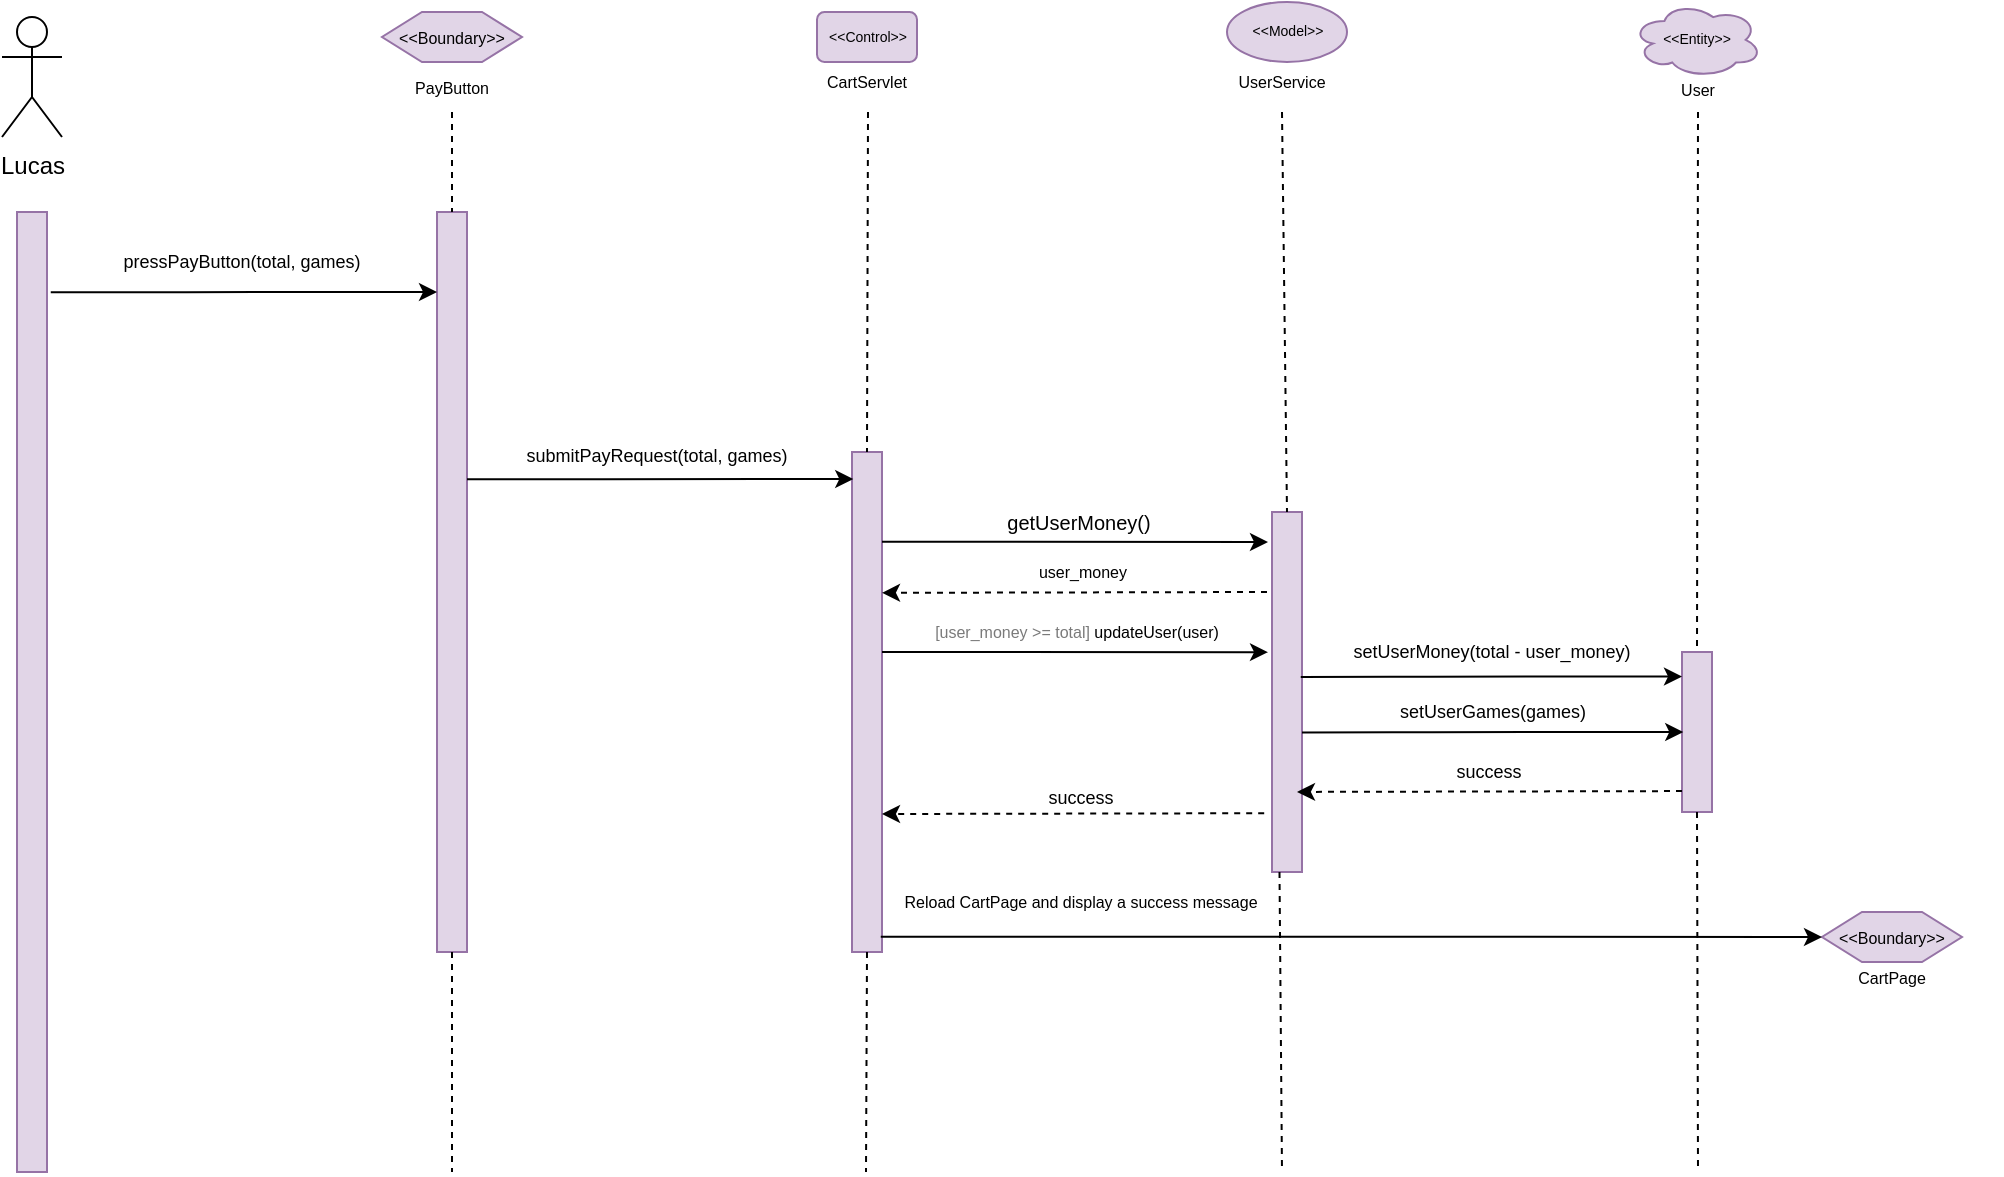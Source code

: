 <mxfile version="15.4.0" type="device"><diagram id="1OvarogxXKm3GbeuXe_s" name="Page-1"><mxGraphModel dx="1178" dy="675" grid="1" gridSize="10" guides="1" tooltips="1" connect="1" arrows="1" fold="1" page="1" pageScale="1" pageWidth="827" pageHeight="1169" math="0" shadow="0"><root><mxCell id="0"/><mxCell id="1" parent="0"/><mxCell id="YSWSATCDvpHB1jUYzoDS-1" value="Lucas" style="shape=umlActor;verticalLabelPosition=bottom;verticalAlign=top;html=1;outlineConnect=0;" parent="1" vertex="1"><mxGeometry x="120" y="142.5" width="30" height="60" as="geometry"/></mxCell><mxCell id="YSWSATCDvpHB1jUYzoDS-2" value="" style="rounded=0;whiteSpace=wrap;html=1;fillColor=#e1d5e7;strokeColor=#9673a6;" parent="1" vertex="1"><mxGeometry x="127.5" y="240" width="15" height="480" as="geometry"/></mxCell><mxCell id="YSWSATCDvpHB1jUYzoDS-3" value="" style="rounded=0;whiteSpace=wrap;html=1;fillColor=#e1d5e7;strokeColor=#9673a6;" parent="1" vertex="1"><mxGeometry x="337.5" y="240" width="15" height="370" as="geometry"/></mxCell><mxCell id="YSWSATCDvpHB1jUYzoDS-4" value="" style="endArrow=none;dashed=1;html=1;rounded=0;fontSize=8;entryX=0.5;entryY=0;entryDx=0;entryDy=0;exitX=0.5;exitY=1;exitDx=0;exitDy=0;" parent="1" target="YSWSATCDvpHB1jUYzoDS-3" edge="1"><mxGeometry width="50" height="50" relative="1" as="geometry"><mxPoint x="345" y="190" as="sourcePoint"/><mxPoint x="367.5" y="250" as="targetPoint"/></mxGeometry></mxCell><mxCell id="YSWSATCDvpHB1jUYzoDS-5" value="&amp;lt;&amp;lt;Boundary&amp;gt;&amp;gt;" style="shape=hexagon;perimeter=hexagonPerimeter2;whiteSpace=wrap;html=1;fixedSize=1;fontSize=8;fillColor=#e1d5e7;strokeColor=#9673a6;" parent="1" vertex="1"><mxGeometry x="310" y="140" width="70" height="25" as="geometry"/></mxCell><mxCell id="YSWSATCDvpHB1jUYzoDS-6" value="&lt;div&gt;PayButton&lt;/div&gt;" style="text;html=1;strokeColor=none;fillColor=none;align=center;verticalAlign=middle;whiteSpace=wrap;rounded=0;fontSize=8;" parent="1" vertex="1"><mxGeometry x="330" y="170" width="30" height="15" as="geometry"/></mxCell><mxCell id="YSWSATCDvpHB1jUYzoDS-7" value="pressPayButton(total, games)" style="text;html=1;strokeColor=none;fillColor=none;align=center;verticalAlign=middle;whiteSpace=wrap;rounded=0;fontSize=9;" parent="1" vertex="1"><mxGeometry x="150" y="250" width="180" height="30" as="geometry"/></mxCell><mxCell id="YSWSATCDvpHB1jUYzoDS-8" value="&amp;lt;&amp;lt;Control&amp;gt;&amp;gt;" style="rounded=1;whiteSpace=wrap;html=1;fontSize=7;fillColor=#e1d5e7;strokeColor=#9673a6;" parent="1" vertex="1"><mxGeometry x="527.5" y="140" width="50" height="25" as="geometry"/></mxCell><mxCell id="YSWSATCDvpHB1jUYzoDS-9" value="CartServlet" style="text;html=1;strokeColor=none;fillColor=none;align=center;verticalAlign=middle;whiteSpace=wrap;rounded=0;fontSize=8;" parent="1" vertex="1"><mxGeometry x="493.13" y="167.5" width="118.75" height="15" as="geometry"/></mxCell><mxCell id="YSWSATCDvpHB1jUYzoDS-10" value="" style="rounded=0;whiteSpace=wrap;html=1;fillColor=#e1d5e7;strokeColor=#9673a6;" parent="1" vertex="1"><mxGeometry x="545" y="360" width="15" height="250" as="geometry"/></mxCell><mxCell id="YSWSATCDvpHB1jUYzoDS-11" value="" style="endArrow=none;dashed=1;html=1;rounded=0;fontSize=8;entryX=0.5;entryY=0;entryDx=0;entryDy=0;" parent="1" target="YSWSATCDvpHB1jUYzoDS-10" edge="1"><mxGeometry width="50" height="50" relative="1" as="geometry"><mxPoint x="553" y="190" as="sourcePoint"/><mxPoint x="597.5" y="263.5" as="targetPoint"/></mxGeometry></mxCell><mxCell id="YSWSATCDvpHB1jUYzoDS-12" value="&amp;lt;&amp;lt;Model&amp;gt;&amp;gt;" style="ellipse;whiteSpace=wrap;html=1;fontSize=7;fillColor=#e1d5e7;strokeColor=#9673a6;" parent="1" vertex="1"><mxGeometry x="732.5" y="135" width="60" height="30" as="geometry"/></mxCell><mxCell id="YSWSATCDvpHB1jUYzoDS-14" value="" style="rounded=0;whiteSpace=wrap;html=1;fillColor=#e1d5e7;strokeColor=#9673a6;" parent="1" vertex="1"><mxGeometry x="755" y="390" width="15" height="180" as="geometry"/></mxCell><mxCell id="YSWSATCDvpHB1jUYzoDS-15" value="" style="endArrow=none;dashed=1;html=1;rounded=0;fontSize=8;entryX=0.5;entryY=0;entryDx=0;entryDy=0;" parent="1" target="YSWSATCDvpHB1jUYzoDS-14" edge="1"><mxGeometry width="50" height="50" relative="1" as="geometry"><mxPoint x="760" y="190" as="sourcePoint"/><mxPoint x="782.5" y="288.5" as="targetPoint"/></mxGeometry></mxCell><mxCell id="YSWSATCDvpHB1jUYzoDS-16" value="UserService" style="text;html=1;strokeColor=none;fillColor=none;align=center;verticalAlign=middle;whiteSpace=wrap;rounded=0;fontSize=8;" parent="1" vertex="1"><mxGeometry x="745" y="167.5" width="30" height="15" as="geometry"/></mxCell><mxCell id="YSWSATCDvpHB1jUYzoDS-17" value="setUserMoney(total - user_money)" style="text;html=1;strokeColor=none;fillColor=none;align=center;verticalAlign=middle;whiteSpace=wrap;rounded=0;fontSize=9;" parent="1" vertex="1"><mxGeometry x="770" y="450" width="190" height="20" as="geometry"/></mxCell><mxCell id="YSWSATCDvpHB1jUYzoDS-18" value="&amp;lt;&amp;lt;Entity&amp;gt;&amp;gt;" style="ellipse;shape=cloud;whiteSpace=wrap;html=1;fontSize=7;fillColor=#e1d5e7;strokeColor=#9673a6;" parent="1" vertex="1"><mxGeometry x="935" y="135.0" width="65" height="37.82" as="geometry"/></mxCell><mxCell id="YSWSATCDvpHB1jUYzoDS-19" value="" style="rounded=0;whiteSpace=wrap;html=1;fillColor=#e1d5e7;strokeColor=#9673a6;" parent="1" vertex="1"><mxGeometry x="960" y="460" width="15" height="80" as="geometry"/></mxCell><mxCell id="YSWSATCDvpHB1jUYzoDS-20" value="" style="endArrow=none;dashed=1;html=1;rounded=0;fontSize=8;entryX=0.5;entryY=0;entryDx=0;entryDy=0;" parent="1" target="YSWSATCDvpHB1jUYzoDS-19" edge="1"><mxGeometry width="50" height="50" relative="1" as="geometry"><mxPoint x="968" y="190" as="sourcePoint"/><mxPoint x="894.66" y="381.25" as="targetPoint"/></mxGeometry></mxCell><mxCell id="YSWSATCDvpHB1jUYzoDS-21" value="&lt;font style=&quot;font-size: 9px&quot;&gt;success&lt;/font&gt;" style="text;html=1;strokeColor=none;fillColor=none;align=center;verticalAlign=middle;rounded=0;fontSize=9;" parent="1" vertex="1"><mxGeometry x="770" y="510" width="185" height="20" as="geometry"/></mxCell><mxCell id="YSWSATCDvpHB1jUYzoDS-22" value="" style="endArrow=classic;html=1;rounded=0;dashed=1;fontSize=7;entryX=1;entryY=0.333;entryDx=0;entryDy=0;entryPerimeter=0;" parent="1" edge="1"><mxGeometry width="50" height="50" relative="1" as="geometry"><mxPoint x="960" y="529.54" as="sourcePoint"/><mxPoint x="767.5" y="529.96" as="targetPoint"/></mxGeometry></mxCell><mxCell id="YSWSATCDvpHB1jUYzoDS-23" value="" style="endArrow=none;dashed=1;html=1;rounded=0;fontSize=8;exitX=0.5;exitY=1;exitDx=0;exitDy=0;" parent="1" source="YSWSATCDvpHB1jUYzoDS-19" edge="1"><mxGeometry width="50" height="50" relative="1" as="geometry"><mxPoint x="894.99" y="596.25" as="sourcePoint"/><mxPoint x="968" y="720" as="targetPoint"/></mxGeometry></mxCell><mxCell id="YSWSATCDvpHB1jUYzoDS-26" value="" style="endArrow=none;dashed=1;html=1;rounded=0;fontSize=8;exitX=0.5;exitY=1;exitDx=0;exitDy=0;" parent="1" source="YSWSATCDvpHB1jUYzoDS-3" edge="1"><mxGeometry width="50" height="50" relative="1" as="geometry"><mxPoint x="345" y="620" as="sourcePoint"/><mxPoint x="345" y="720" as="targetPoint"/><Array as="points"/></mxGeometry></mxCell><mxCell id="YSWSATCDvpHB1jUYzoDS-28" value="User" style="text;html=1;strokeColor=none;fillColor=none;align=center;verticalAlign=middle;whiteSpace=wrap;rounded=0;fontSize=8;" parent="1" vertex="1"><mxGeometry x="952.5" y="171.41" width="30" height="15" as="geometry"/></mxCell><mxCell id="YSWSATCDvpHB1jUYzoDS-29" value="" style="endArrow=classic;html=1;rounded=0;exitX=1;exitY=0;exitDx=0;exitDy=0;entryX=-0.125;entryY=0.121;entryDx=0;entryDy=0;entryPerimeter=0;" parent="1" edge="1"><mxGeometry width="50" height="50" relative="1" as="geometry"><mxPoint x="144.38" y="280.07" as="sourcePoint"/><mxPoint x="337.505" y="280" as="targetPoint"/><Array as="points"><mxPoint x="191.88" y="280.07"/><mxPoint x="211.88" y="280.07"/></Array></mxGeometry></mxCell><mxCell id="YSWSATCDvpHB1jUYzoDS-30" value="" style="endArrow=classic;html=1;rounded=0;exitX=1;exitY=0;exitDx=0;exitDy=0;entryX=-0.125;entryY=0.121;entryDx=0;entryDy=0;entryPerimeter=0;" parent="1" edge="1"><mxGeometry width="50" height="50" relative="1" as="geometry"><mxPoint x="352.5" y="373.57" as="sourcePoint"/><mxPoint x="545.625" y="373.5" as="targetPoint"/><Array as="points"><mxPoint x="400" y="373.57"/><mxPoint x="420" y="373.57"/></Array></mxGeometry></mxCell><mxCell id="YSWSATCDvpHB1jUYzoDS-31" value="&lt;div style=&quot;font-size: 9px&quot;&gt;&lt;font style=&quot;font-size: 9px&quot;&gt;submitPayRequest(total, games)&lt;/font&gt;&lt;/div&gt;" style="text;html=1;strokeColor=none;fillColor=none;align=center;verticalAlign=middle;whiteSpace=wrap;rounded=0;fontSize=9;" parent="1" vertex="1"><mxGeometry x="350" y="350" width="195" height="23.5" as="geometry"/></mxCell><mxCell id="YSWSATCDvpHB1jUYzoDS-34" value="" style="endArrow=classic;html=1;rounded=0;exitX=1;exitY=0;exitDx=0;exitDy=0;" parent="1" edge="1"><mxGeometry width="50" height="50" relative="1" as="geometry"><mxPoint x="560" y="404.93" as="sourcePoint"/><mxPoint x="753" y="405" as="targetPoint"/><Array as="points"><mxPoint x="607.5" y="404.93"/><mxPoint x="627.5" y="404.93"/></Array></mxGeometry></mxCell><mxCell id="YSWSATCDvpHB1jUYzoDS-38" value="&lt;font style=&quot;font-size: 9px&quot;&gt;success&lt;/font&gt;" style="text;html=1;strokeColor=none;fillColor=none;align=center;verticalAlign=middle;whiteSpace=wrap;rounded=0;fontSize=8;" parent="1" vertex="1"><mxGeometry x="562.25" y="520" width="195" height="26.5" as="geometry"/></mxCell><mxCell id="YSWSATCDvpHB1jUYzoDS-41" value="" style="endArrow=classic;html=1;rounded=0;dashed=1;fontSize=7;exitX=0.073;exitY=0.293;exitDx=0;exitDy=0;exitPerimeter=0;" parent="1" edge="1"><mxGeometry width="50" height="50" relative="1" as="geometry"><mxPoint x="751.095" y="540.605" as="sourcePoint"/><mxPoint x="560" y="541" as="targetPoint"/></mxGeometry></mxCell><mxCell id="YSWSATCDvpHB1jUYzoDS-42" value="getUserMoney()" style="text;html=1;strokeColor=none;fillColor=none;align=center;verticalAlign=middle;whiteSpace=wrap;rounded=0;fontSize=10;" parent="1" vertex="1"><mxGeometry x="562.25" y="390" width="192.5" height="10" as="geometry"/></mxCell><mxCell id="YSWSATCDvpHB1jUYzoDS-44" value="" style="endArrow=classic;html=1;rounded=0;entryX=-0.125;entryY=0.121;entryDx=0;entryDy=0;entryPerimeter=0;" parent="1" edge="1"><mxGeometry width="50" height="50" relative="1" as="geometry"><mxPoint x="769.38" y="472.51" as="sourcePoint"/><mxPoint x="960.005" y="472.26" as="targetPoint"/><Array as="points"><mxPoint x="814.38" y="472.33"/><mxPoint x="834.38" y="472.33"/></Array></mxGeometry></mxCell><mxCell id="YSWSATCDvpHB1jUYzoDS-51" value="" style="endArrow=none;dashed=1;html=1;rounded=0;fontSize=8;exitX=0.25;exitY=1;exitDx=0;exitDy=0;" parent="1" edge="1" source="YSWSATCDvpHB1jUYzoDS-14"><mxGeometry width="50" height="50" relative="1" as="geometry"><mxPoint x="759.75" y="553.5" as="sourcePoint"/><mxPoint x="760" y="720" as="targetPoint"/></mxGeometry></mxCell><mxCell id="YSWSATCDvpHB1jUYzoDS-52" value="" style="endArrow=none;dashed=1;html=1;rounded=0;fontSize=8;exitX=0.5;exitY=1;exitDx=0;exitDy=0;" parent="1" source="YSWSATCDvpHB1jUYzoDS-10" edge="1"><mxGeometry width="50" height="50" relative="1" as="geometry"><mxPoint x="552" y="620" as="sourcePoint"/><mxPoint x="552" y="720" as="targetPoint"/></mxGeometry></mxCell><mxCell id="1Dftn5dTaNEUlLf8cbUL-2" value="&amp;lt;&amp;lt;Boundary&amp;gt;&amp;gt;" style="shape=hexagon;perimeter=hexagonPerimeter2;whiteSpace=wrap;html=1;fixedSize=1;fontSize=8;fillColor=#e1d5e7;strokeColor=#9673a6;" vertex="1" parent="1"><mxGeometry x="1030" y="590" width="70" height="25" as="geometry"/></mxCell><mxCell id="1Dftn5dTaNEUlLf8cbUL-3" value="CartPage" style="text;html=1;strokeColor=none;fillColor=none;align=center;verticalAlign=middle;whiteSpace=wrap;rounded=0;fontSize=8;fontColor=#000000;" vertex="1" parent="1"><mxGeometry x="1010" y="615" width="110" height="15" as="geometry"/></mxCell><mxCell id="1Dftn5dTaNEUlLf8cbUL-8" value="" style="endArrow=classic;html=1;rounded=0;exitX=1;exitY=0;exitDx=0;exitDy=0;entryX=0;entryY=0.5;entryDx=0;entryDy=0;" edge="1" parent="1" target="1Dftn5dTaNEUlLf8cbUL-2"><mxGeometry width="50" height="50" relative="1" as="geometry"><mxPoint x="559.38" y="602.33" as="sourcePoint"/><mxPoint x="752.505" y="602.26" as="targetPoint"/><Array as="points"><mxPoint x="606.88" y="602.33"/><mxPoint x="626.88" y="602.33"/></Array></mxGeometry></mxCell><mxCell id="1Dftn5dTaNEUlLf8cbUL-15" value="" style="endArrow=classic;html=1;rounded=0;exitX=1;exitY=0;exitDx=0;exitDy=0;" edge="1" parent="1"><mxGeometry width="50" height="50" relative="1" as="geometry"><mxPoint x="560" y="460.0" as="sourcePoint"/><mxPoint x="753" y="460.07" as="targetPoint"/><Array as="points"><mxPoint x="607.5" y="460.0"/><mxPoint x="627.5" y="460.0"/></Array></mxGeometry></mxCell><mxCell id="1Dftn5dTaNEUlLf8cbUL-17" value="" style="endArrow=classic;html=1;rounded=0;dashed=1;fontSize=7;entryX=1;entryY=0.333;entryDx=0;entryDy=0;entryPerimeter=0;" edge="1" parent="1"><mxGeometry width="50" height="50" relative="1" as="geometry"><mxPoint x="752.5" y="430.0" as="sourcePoint"/><mxPoint x="560" y="430.42" as="targetPoint"/></mxGeometry></mxCell><mxCell id="1Dftn5dTaNEUlLf8cbUL-18" value="user_money" style="text;html=1;align=center;verticalAlign=middle;resizable=0;points=[];autosize=1;strokeColor=none;fillColor=none;fontSize=8;fontColor=#000000;" vertex="1" parent="1"><mxGeometry x="629.75" y="410" width="60" height="20" as="geometry"/></mxCell><mxCell id="1Dftn5dTaNEUlLf8cbUL-20" value="&lt;font color=&quot;#7a7a7a&quot;&gt;[user_money &amp;gt;= total]&lt;/font&gt; updateUser(user)" style="text;html=1;align=center;verticalAlign=middle;resizable=0;points=[];autosize=1;strokeColor=none;fillColor=none;fontSize=8;fontColor=#000000;" vertex="1" parent="1"><mxGeometry x="577.25" y="440" width="160" height="20" as="geometry"/></mxCell><mxCell id="1Dftn5dTaNEUlLf8cbUL-21" value="" style="endArrow=classic;html=1;rounded=0;entryX=-0.125;entryY=0.121;entryDx=0;entryDy=0;entryPerimeter=0;" edge="1" parent="1"><mxGeometry width="50" height="50" relative="1" as="geometry"><mxPoint x="770.0" y="500.25" as="sourcePoint"/><mxPoint x="960.625" y="500" as="targetPoint"/><Array as="points"><mxPoint x="815" y="500.07"/><mxPoint x="835" y="500.07"/></Array></mxGeometry></mxCell><mxCell id="1Dftn5dTaNEUlLf8cbUL-22" value="setUserGames(games)" style="text;html=1;align=center;verticalAlign=middle;resizable=0;points=[];autosize=1;strokeColor=none;fillColor=none;fontSize=9;fontColor=#000000;" vertex="1" parent="1"><mxGeometry x="810" y="480" width="110" height="20" as="geometry"/></mxCell><mxCell id="1Dftn5dTaNEUlLf8cbUL-23" value="&lt;font style=&quot;font-size: 8px&quot;&gt;Reload CartPage and display a success message&lt;/font&gt;" style="text;html=1;align=center;verticalAlign=middle;resizable=0;points=[];autosize=1;strokeColor=none;fillColor=none;fontSize=9;fontColor=#000000;" vertex="1" parent="1"><mxGeometry x="563.5" y="575" width="190" height="20" as="geometry"/></mxCell></root></mxGraphModel></diagram></mxfile>